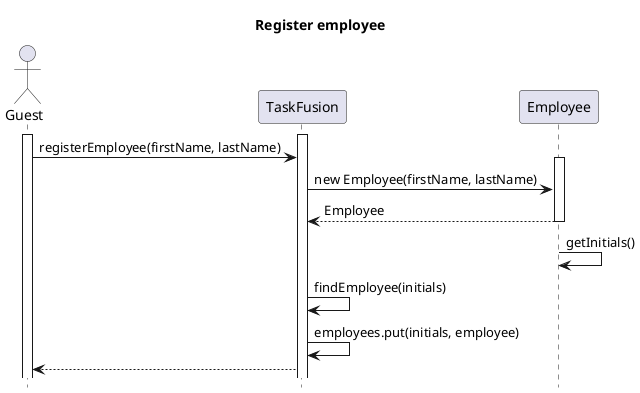 @startuml seq_1
hide footbox

title Register employee
actor "Guest" as guest
participant "TaskFusion" as app
participant "Employee" as emp

activate guest
activate app
guest -> app: registerEmployee(firstName, lastName)

activate emp
app -> emp: new Employee(firstName, lastName)
emp --> app: Employee
deactivate emp

emp -> emp: getInitials()

app -> app: findEmployee(initials)
app -> app: employees.put(initials, employee)

app --> guest

@enduml